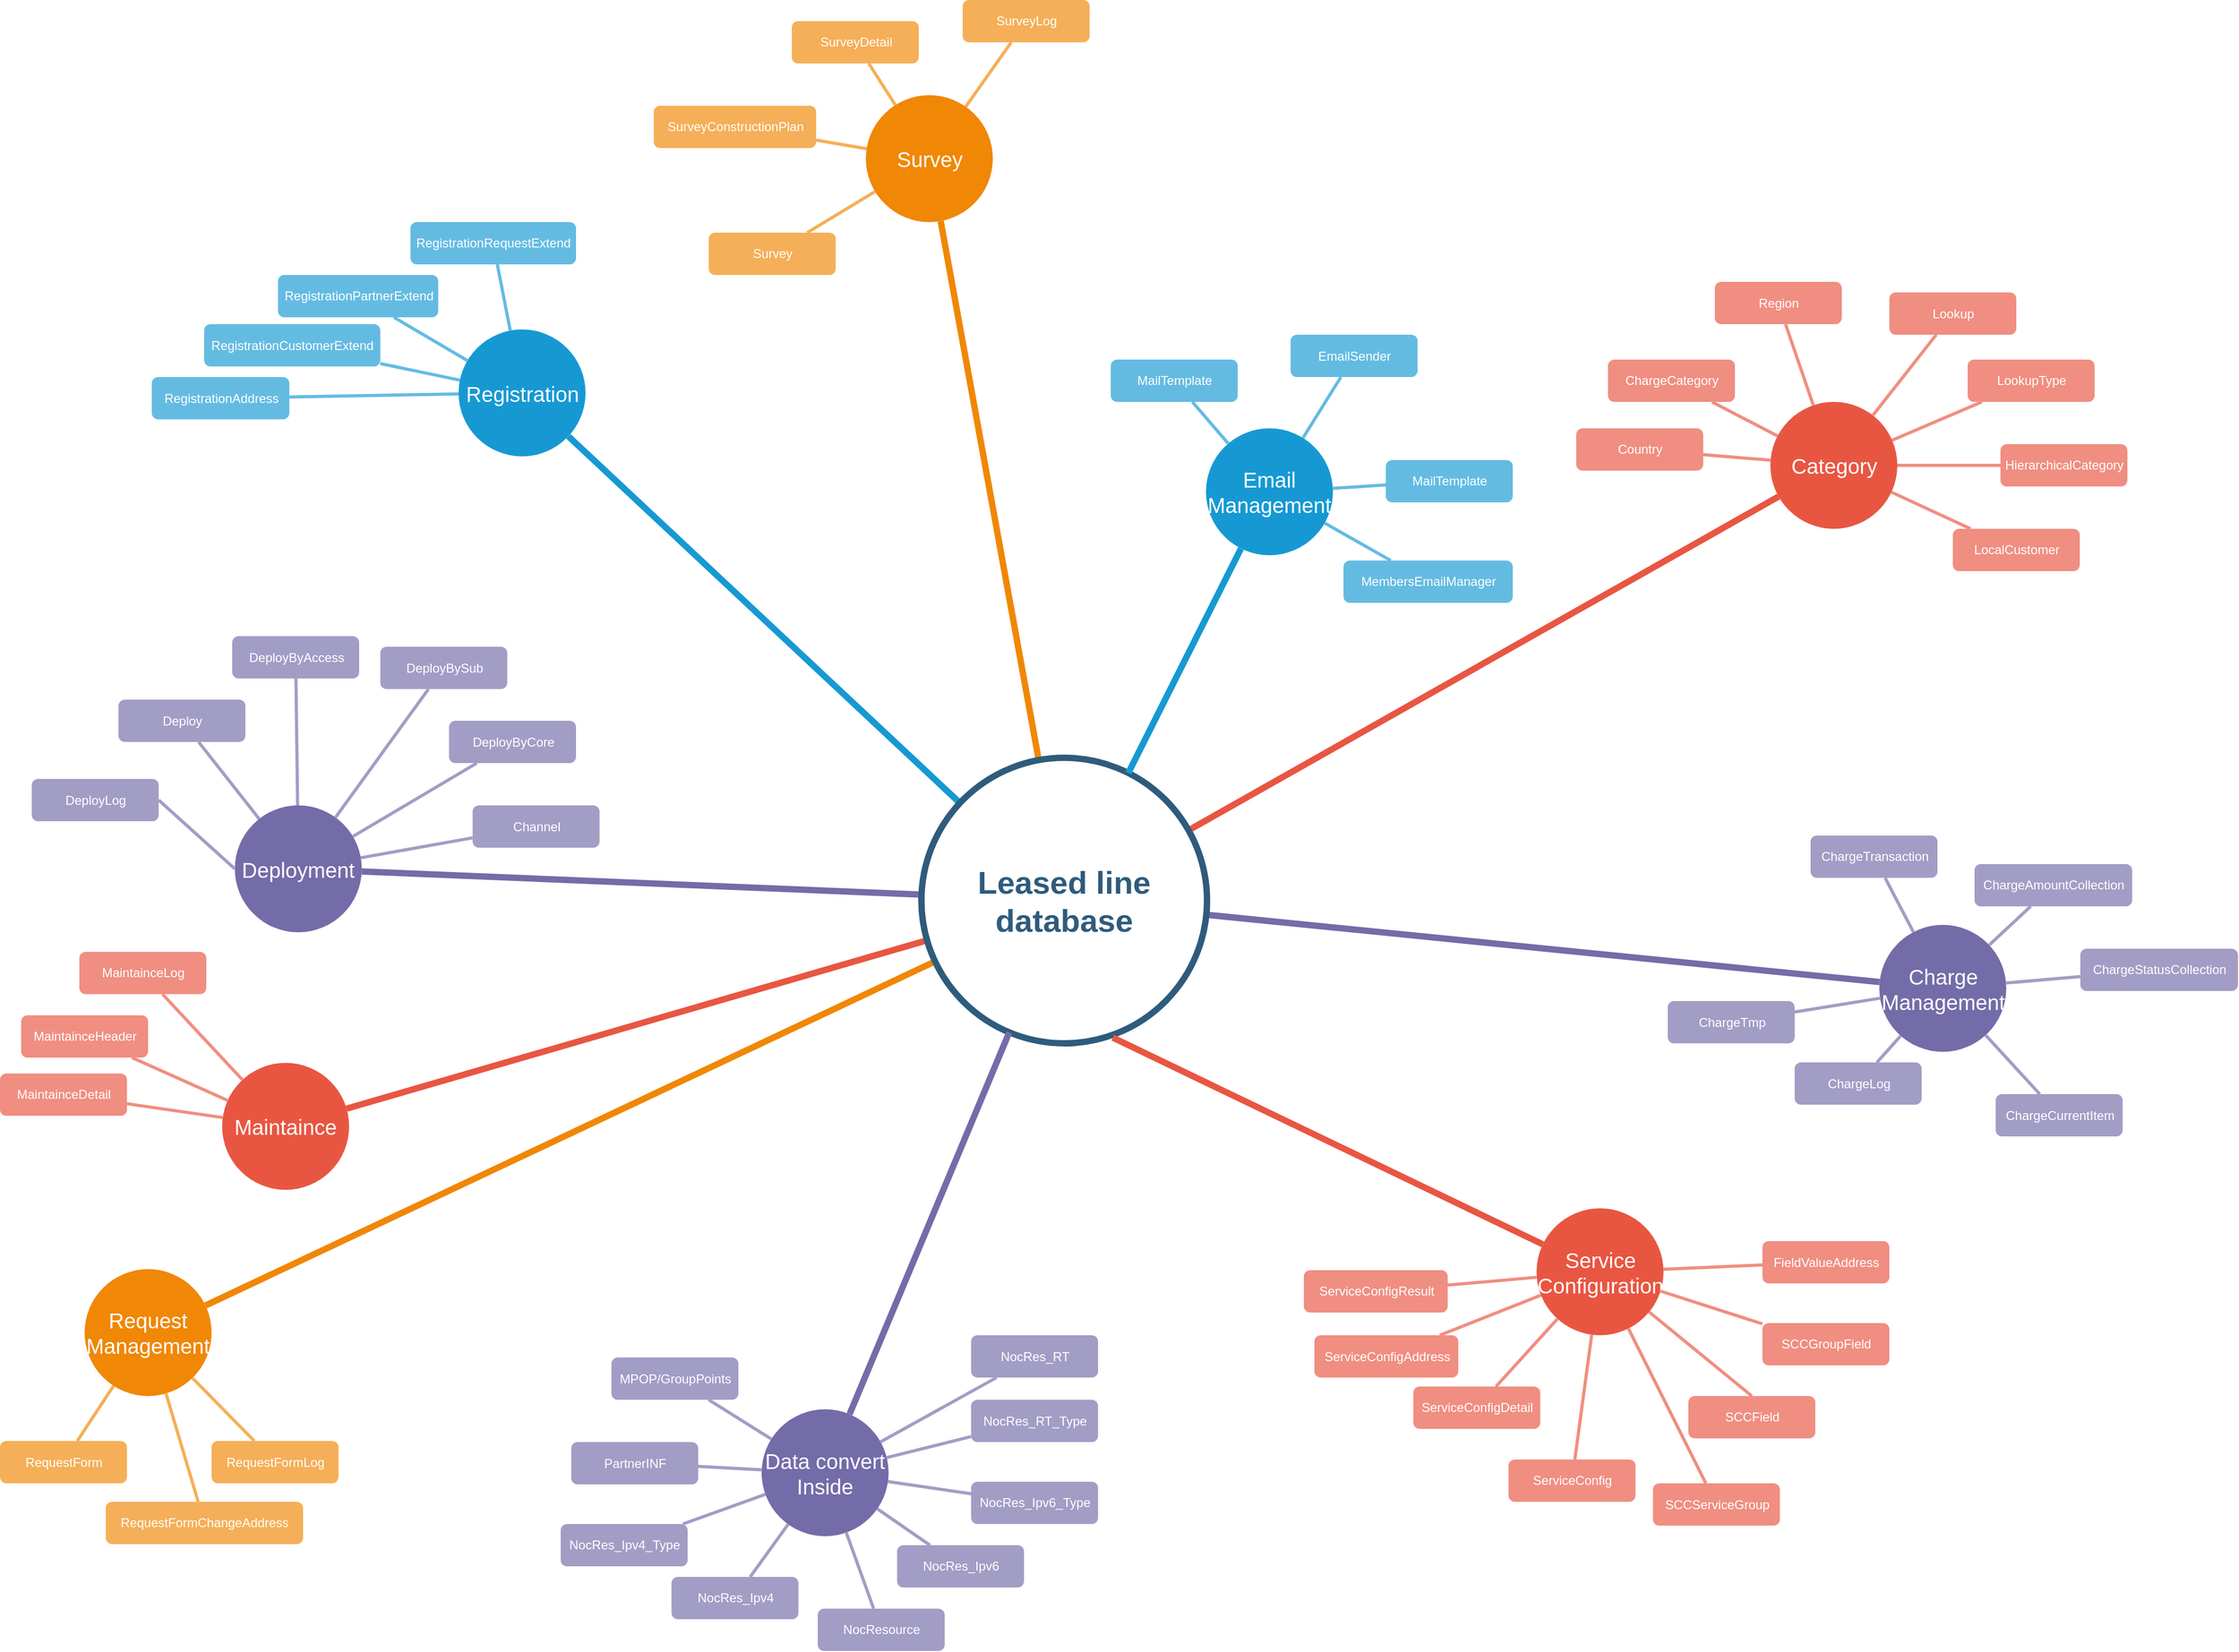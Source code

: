 <mxfile version="14.4.3" type="device"><diagram id="6a731a19-8d31-9384-78a2-239565b7b9f0" name="Diagram"><mxGraphModel dx="1422" dy="1574" grid="1" gridSize="10" guides="1" tooltips="1" connect="1" arrows="1" fold="1" page="1" pageScale="1" pageWidth="1169" pageHeight="827" background="#ffffff" math="0" shadow="0"><root><mxCell id="0"/><mxCell id="1" parent="0"/><mxCell id="1350" value="Registration" style="ellipse;whiteSpace=wrap;html=1;shadow=0;fontFamily=Helvetica;fontSize=20;fontColor=#FFFFFF;align=center;strokeWidth=3;fillColor=#1699D3;strokeColor=none;" parent="1" vertex="1"><mxGeometry x="523.5" y="271.5" width="120" height="120" as="geometry"/></mxCell><mxCell id="1351" value="Survey" style="ellipse;whiteSpace=wrap;html=1;shadow=0;fontFamily=Helvetica;fontSize=20;fontColor=#FFFFFF;align=center;strokeWidth=3;fillColor=#F08705;strokeColor=none;gradientColor=none;" parent="1" vertex="1"><mxGeometry x="908.5" y="50" width="120" height="120" as="geometry"/></mxCell><mxCell id="1352" value="Category" style="ellipse;whiteSpace=wrap;html=1;shadow=0;fontFamily=Helvetica;fontSize=20;fontColor=#FFFFFF;align=center;strokeWidth=3;fillColor=#E85642;strokeColor=none;" parent="1" vertex="1"><mxGeometry x="1763.5" y="340" width="120" height="120" as="geometry"/></mxCell><mxCell id="1354" value="Charge&lt;br&gt;Management" style="ellipse;whiteSpace=wrap;html=1;shadow=0;fontFamily=Helvetica;fontSize=20;fontColor=#FFFFFF;align=center;strokeWidth=3;fillColor=#736ca8;strokeColor=none;" parent="1" vertex="1"><mxGeometry x="1866.5" y="834.5" width="120" height="120" as="geometry"/></mxCell><mxCell id="1355" value="Request&lt;br&gt;Management" style="ellipse;whiteSpace=wrap;html=1;shadow=0;fontFamily=Helvetica;fontSize=20;fontColor=#FFFFFF;align=center;strokeWidth=3;fillColor=#F08705;strokeColor=none;" parent="1" vertex="1"><mxGeometry x="170" y="1160" width="120" height="120" as="geometry"/></mxCell><mxCell id="1356" value="Maintaince" style="ellipse;whiteSpace=wrap;html=1;shadow=0;fontFamily=Helvetica;fontSize=20;fontColor=#FFFFFF;align=center;strokeWidth=3;fillColor=#E85642;strokeColor=none;" parent="1" vertex="1"><mxGeometry x="300" y="965" width="120" height="120" as="geometry"/></mxCell><mxCell id="1359" style="endArrow=none;strokeWidth=6;strokeColor=#1699D3;html=1;" parent="1" source="1515" target="1350" edge="1"><mxGeometry relative="1" as="geometry"/></mxCell><mxCell id="1360" style="endArrow=none;strokeWidth=6;strokeColor=#f08705;html=1;" parent="1" source="1515" target="1351" edge="1"><mxGeometry relative="1" as="geometry"/></mxCell><mxCell id="1361" style="endArrow=none;strokeWidth=6;strokeColor=#E85642;html=1;" parent="1" source="1515" target="1352" edge="1"><mxGeometry relative="1" as="geometry"/></mxCell><mxCell id="1363" style="endArrow=none;strokeWidth=6;strokeColor=#736CA8;html=1;" parent="1" source="1515" target="1516" edge="1"><mxGeometry relative="1" as="geometry"/></mxCell><mxCell id="1364" style="endArrow=none;strokeWidth=6;strokeColor=#736ca8;html=1;" parent="1" source="1515" target="1354" edge="1"><mxGeometry relative="1" as="geometry"/></mxCell><mxCell id="1365" value="" style="edgeStyle=none;endArrow=none;strokeWidth=6;strokeColor=#F08705;html=1;" parent="1" source="1515" target="1355" edge="1"><mxGeometry x="181" y="226.5" width="100" height="100" as="geometry"><mxPoint x="181" y="326.5" as="sourcePoint"/><mxPoint x="281" y="226.5" as="targetPoint"/></mxGeometry></mxCell><mxCell id="1366" value="" style="edgeStyle=none;endArrow=none;strokeWidth=6;strokeColor=#E85642;html=1;" parent="1" source="1515" target="1356" edge="1"><mxGeometry x="181" y="226.5" width="100" height="100" as="geometry"><mxPoint x="181" y="326.5" as="sourcePoint"/><mxPoint x="281" y="226.5" as="targetPoint"/></mxGeometry></mxCell><mxCell id="1373" value="RegistrationAddress" style="rounded=1;fillColor=#64BBE2;strokeColor=none;strokeWidth=3;shadow=0;html=1;fontColor=#FFFFFF;" parent="1" vertex="1"><mxGeometry x="233.5" y="316.5" width="130" height="40" as="geometry"/></mxCell><mxCell id="1374" value="RegistrationCustomerExtend" style="rounded=1;fillColor=#64BBE2;strokeColor=none;strokeWidth=3;shadow=0;html=1;fontColor=#FFFFFF;" parent="1" vertex="1"><mxGeometry x="283" y="266.5" width="166.5" height="40" as="geometry"/></mxCell><mxCell id="1375" value="RegistrationPartnerExtend" style="rounded=1;fillColor=#64BBE2;strokeColor=none;strokeWidth=3;shadow=0;html=1;fontColor=#FFFFFF;" parent="1" vertex="1"><mxGeometry x="352.75" y="220" width="151.5" height="40" as="geometry"/></mxCell><mxCell id="1376" value="RegistrationRequestExtend" style="rounded=1;fillColor=#64BBE2;strokeColor=none;strokeWidth=3;shadow=0;html=1;fontColor=#FFFFFF;" parent="1" vertex="1"><mxGeometry x="478" y="170" width="156.5" height="40" as="geometry"/></mxCell><mxCell id="1377" value="" style="edgeStyle=none;endArrow=none;strokeWidth=3;strokeColor=#64BBE2;html=1;" parent="1" source="1350" target="1376" edge="1"><mxGeometry x="-221.5" y="56.5" width="100" height="100" as="geometry"><mxPoint x="-221.5" y="156.5" as="sourcePoint"/><mxPoint x="-121.5" y="56.5" as="targetPoint"/></mxGeometry></mxCell><mxCell id="1385" value="" style="edgeStyle=none;endArrow=none;strokeWidth=3;strokeColor=#64BBE2;html=1;" parent="1" source="1350" target="1373" edge="1"><mxGeometry x="-221.5" y="56.5" width="100" height="100" as="geometry"><mxPoint x="-221.5" y="156.5" as="sourcePoint"/><mxPoint x="-121.5" y="56.5" as="targetPoint"/></mxGeometry></mxCell><mxCell id="1386" value="" style="edgeStyle=none;endArrow=none;strokeWidth=3;strokeColor=#64BBE2;html=1;" parent="1" source="1350" target="1374" edge="1"><mxGeometry x="-221.5" y="56.5" width="100" height="100" as="geometry"><mxPoint x="-221.5" y="156.5" as="sourcePoint"/><mxPoint x="-121.5" y="56.5" as="targetPoint"/></mxGeometry></mxCell><mxCell id="1387" value="" style="edgeStyle=none;endArrow=none;strokeWidth=3;strokeColor=#64BBE2;html=1;" parent="1" source="1350" target="1375" edge="1"><mxGeometry x="-221.5" y="56.5" width="100" height="100" as="geometry"><mxPoint x="-221.5" y="156.5" as="sourcePoint"/><mxPoint x="-121.5" y="56.5" as="targetPoint"/></mxGeometry></mxCell><mxCell id="1388" value="Survey" style="rounded=1;fillColor=#f5af58;strokeColor=none;strokeWidth=3;shadow=0;html=1;fontColor=#FFFFFF;" parent="1" vertex="1"><mxGeometry x="760" y="180" width="120" height="40" as="geometry"/></mxCell><mxCell id="1389" value="SurveyConstructionPlan" style="rounded=1;fillColor=#f5af58;strokeColor=none;strokeWidth=3;shadow=0;html=1;fontColor=#FFFFFF;" parent="1" vertex="1"><mxGeometry x="708" y="60" width="153.5" height="40" as="geometry"/></mxCell><mxCell id="1390" value="SurveyDetail" style="rounded=1;fillColor=#f5af58;strokeColor=none;strokeWidth=3;shadow=0;html=1;fontColor=#FFFFFF;" parent="1" vertex="1"><mxGeometry x="838.5" y="-20" width="120" height="40" as="geometry"/></mxCell><mxCell id="1391" value="SurveyLog" style="rounded=1;fillColor=#f5af58;strokeColor=none;strokeWidth=3;shadow=0;html=1;fontColor=#FFFFFF;" parent="1" vertex="1"><mxGeometry x="1000" y="-40" width="120" height="40" as="geometry"/></mxCell><mxCell id="1400" value="" style="edgeStyle=none;endArrow=none;strokeWidth=3;strokeColor=#F5AF58;html=1;" parent="1" source="1351" target="1388" edge="1"><mxGeometry x="-191.5" y="-170" width="100" height="100" as="geometry"><mxPoint x="-191.5" y="-70" as="sourcePoint"/><mxPoint x="-91.5" y="-170" as="targetPoint"/></mxGeometry></mxCell><mxCell id="1401" value="" style="edgeStyle=none;endArrow=none;strokeWidth=3;strokeColor=#F5AF58;html=1;" parent="1" source="1351" target="1389" edge="1"><mxGeometry x="-191.5" y="-170" width="100" height="100" as="geometry"><mxPoint x="-191.5" y="-70" as="sourcePoint"/><mxPoint x="-91.5" y="-170" as="targetPoint"/></mxGeometry></mxCell><mxCell id="1402" value="" style="edgeStyle=none;endArrow=none;strokeWidth=3;strokeColor=#F5AF58;html=1;" parent="1" source="1351" target="1390" edge="1"><mxGeometry x="-191.5" y="-170" width="100" height="100" as="geometry"><mxPoint x="-191.5" y="-70" as="sourcePoint"/><mxPoint x="-91.5" y="-170" as="targetPoint"/></mxGeometry></mxCell><mxCell id="1403" value="" style="edgeStyle=none;endArrow=none;strokeWidth=3;strokeColor=#F5AF58;html=1;" parent="1" source="1351" target="1391" edge="1"><mxGeometry x="-191.5" y="-170" width="100" height="100" as="geometry"><mxPoint x="-191.5" y="-70" as="sourcePoint"/><mxPoint x="-91.5" y="-170" as="targetPoint"/></mxGeometry></mxCell><mxCell id="1411" value="LocalCustomer" style="rounded=1;fillColor=#f08e81;strokeColor=none;strokeWidth=3;shadow=0;html=1;fontColor=#FFFFFF;" parent="1" vertex="1"><mxGeometry x="1936" y="460" width="120" height="40" as="geometry"/></mxCell><mxCell id="1412" value="Region" style="rounded=1;fillColor=#f08e81;strokeColor=none;strokeWidth=3;shadow=0;html=1;fontColor=#FFFFFF;" parent="1" vertex="1"><mxGeometry x="1711" y="226.5" width="120" height="40" as="geometry"/></mxCell><mxCell id="1418" value="Country" style="rounded=1;fillColor=#f08e81;strokeColor=none;strokeWidth=3;shadow=0;html=1;fontColor=#FFFFFF;" parent="1" vertex="1"><mxGeometry x="1580" y="365" width="120" height="40" as="geometry"/></mxCell><mxCell id="1419" value="ChargeCategory" style="rounded=1;fillColor=#f08e81;strokeColor=none;strokeWidth=3;shadow=0;html=1;fontColor=#FFFFFF;" parent="1" vertex="1"><mxGeometry x="1610" y="300" width="120" height="40" as="geometry"/></mxCell><mxCell id="1420" value="HierarchicalCategory" style="rounded=1;fillColor=#f08e81;strokeColor=none;strokeWidth=3;shadow=0;html=1;fontColor=#FFFFFF;" parent="1" vertex="1"><mxGeometry x="1981" y="380" width="120" height="40" as="geometry"/></mxCell><mxCell id="1421" value="LookupType" style="rounded=1;fillColor=#f08e81;strokeColor=none;strokeWidth=3;shadow=0;html=1;fontColor=#FFFFFF;" parent="1" vertex="1"><mxGeometry x="1950" y="300" width="120" height="40" as="geometry"/></mxCell><mxCell id="1422" value="Lookup" style="rounded=1;fillColor=#f08e81;strokeColor=none;strokeWidth=3;shadow=0;html=1;fontColor=#FFFFFF;" parent="1" vertex="1"><mxGeometry x="1876" y="236.5" width="120" height="40" as="geometry"/></mxCell><mxCell id="1423" value="" style="edgeStyle=none;endArrow=none;strokeWidth=3;strokeColor=#F08E81;html=1;" parent="1" source="1352" target="1411" edge="1"><mxGeometry x="93.5" y="90" width="100" height="100" as="geometry"><mxPoint x="93.5" y="190" as="sourcePoint"/><mxPoint x="193.5" y="90" as="targetPoint"/></mxGeometry></mxCell><mxCell id="1429" value="" style="edgeStyle=none;endArrow=none;strokeWidth=3;strokeColor=#F08E81;html=1;" parent="1" source="1352" target="1418" edge="1"><mxGeometry x="93.5" y="90" width="100" height="100" as="geometry"><mxPoint x="93.5" y="190" as="sourcePoint"/><mxPoint x="193.5" y="90" as="targetPoint"/></mxGeometry></mxCell><mxCell id="1430" value="" style="edgeStyle=none;endArrow=none;strokeWidth=3;strokeColor=#F08E81;html=1;" parent="1" source="1352" target="1419" edge="1"><mxGeometry x="93.5" y="90" width="100" height="100" as="geometry"><mxPoint x="93.5" y="190" as="sourcePoint"/><mxPoint x="193.5" y="90" as="targetPoint"/></mxGeometry></mxCell><mxCell id="1431" value="" style="edgeStyle=none;endArrow=none;strokeWidth=3;strokeColor=#F08E81;html=1;" parent="1" source="1352" target="1412" edge="1"><mxGeometry x="93.5" y="90" width="100" height="100" as="geometry"><mxPoint x="93.5" y="190" as="sourcePoint"/><mxPoint x="193.5" y="90" as="targetPoint"/></mxGeometry></mxCell><mxCell id="1432" value="" style="edgeStyle=none;endArrow=none;strokeWidth=3;strokeColor=#F08E81;html=1;" parent="1" source="1352" target="1422" edge="1"><mxGeometry x="93.5" y="90" width="100" height="100" as="geometry"><mxPoint x="93.5" y="190" as="sourcePoint"/><mxPoint x="193.5" y="90" as="targetPoint"/></mxGeometry></mxCell><mxCell id="1433" value="" style="edgeStyle=none;endArrow=none;strokeWidth=3;strokeColor=#F08E81;html=1;" parent="1" source="1352" target="1421" edge="1"><mxGeometry x="93.5" y="90" width="100" height="100" as="geometry"><mxPoint x="93.5" y="190" as="sourcePoint"/><mxPoint x="193.5" y="90" as="targetPoint"/></mxGeometry></mxCell><mxCell id="1434" value="" style="edgeStyle=none;endArrow=none;strokeWidth=3;strokeColor=#F08E81;html=1;" parent="1" source="1352" target="1420" edge="1"><mxGeometry x="93.5" y="90" width="100" height="100" as="geometry"><mxPoint x="93.5" y="190" as="sourcePoint"/><mxPoint x="193.5" y="90" as="targetPoint"/></mxGeometry></mxCell><mxCell id="1457" value="ChargeTransaction" style="rounded=1;fillColor=#a29dc5;strokeColor=none;strokeWidth=3;shadow=0;html=1;fontColor=#FFFFFF;" parent="1" vertex="1"><mxGeometry x="1801.5" y="750" width="120" height="40" as="geometry"/></mxCell><mxCell id="1458" value="ChargeLog" style="rounded=1;fillColor=#a29dc5;strokeColor=none;strokeWidth=3;shadow=0;html=1;fontColor=#FFFFFF;" parent="1" vertex="1"><mxGeometry x="1786.5" y="964.5" width="120" height="40" as="geometry"/></mxCell><mxCell id="1459" value="ChargeAmountCollection" style="rounded=1;fillColor=#a29dc5;strokeColor=none;strokeWidth=3;shadow=0;html=1;fontColor=#FFFFFF;" parent="1" vertex="1"><mxGeometry x="1956.5" y="777" width="149" height="40" as="geometry"/></mxCell><mxCell id="1460" value="ChargeStatusCollection" style="rounded=1;fillColor=#a29dc5;strokeColor=none;strokeWidth=3;shadow=0;html=1;fontColor=#FFFFFF;" parent="1" vertex="1"><mxGeometry x="2056.5" y="857" width="149" height="40" as="geometry"/></mxCell><mxCell id="1461" value="ChargeCurrentItem" style="rounded=1;fillColor=#a29dc5;strokeColor=none;strokeWidth=3;shadow=0;html=1;fontColor=#FFFFFF;" parent="1" vertex="1"><mxGeometry x="1976.5" y="994.5" width="120" height="40" as="geometry"/></mxCell><mxCell id="1462" value="ChargeTmp" style="rounded=1;fillColor=#a29dc5;strokeColor=none;strokeWidth=3;shadow=0;html=1;fontColor=#FFFFFF;" parent="1" vertex="1"><mxGeometry x="1666.5" y="906.5" width="120" height="40" as="geometry"/></mxCell><mxCell id="1463" value="" style="edgeStyle=none;endArrow=none;strokeWidth=3;strokeColor=#A29DC5;html=1;" parent="1" source="1354" target="1460" edge="1"><mxGeometry x="406.5" y="-440.5" width="100" height="100" as="geometry"><mxPoint x="406.5" y="-340.5" as="sourcePoint"/><mxPoint x="506.5" y="-440.5" as="targetPoint"/></mxGeometry></mxCell><mxCell id="1464" value="" style="edgeStyle=none;endArrow=none;strokeWidth=3;strokeColor=#A29DC5;html=1;" parent="1" source="1354" target="1461" edge="1"><mxGeometry x="406.5" y="-440.5" width="100" height="100" as="geometry"><mxPoint x="406.5" y="-340.5" as="sourcePoint"/><mxPoint x="506.5" y="-440.5" as="targetPoint"/></mxGeometry></mxCell><mxCell id="1465" value="" style="edgeStyle=none;endArrow=none;strokeWidth=3;strokeColor=#A29DC5;html=1;" parent="1" source="1354" target="1458" edge="1"><mxGeometry x="406.5" y="-440.5" width="100" height="100" as="geometry"><mxPoint x="406.5" y="-340.5" as="sourcePoint"/><mxPoint x="506.5" y="-440.5" as="targetPoint"/></mxGeometry></mxCell><mxCell id="1466" value="" style="edgeStyle=none;endArrow=none;strokeWidth=3;strokeColor=#A29DC5;html=1;" parent="1" source="1354" target="1462" edge="1"><mxGeometry x="406.5" y="-440.5" width="100" height="100" as="geometry"><mxPoint x="406.5" y="-340.5" as="sourcePoint"/><mxPoint x="1826.5" y="894.5" as="targetPoint"/></mxGeometry></mxCell><mxCell id="1467" value="" style="edgeStyle=none;endArrow=none;strokeWidth=3;strokeColor=#A29DC5;html=1;" parent="1" source="1354" target="1457" edge="1"><mxGeometry x="406.5" y="-440.5" width="100" height="100" as="geometry"><mxPoint x="406.5" y="-340.5" as="sourcePoint"/><mxPoint x="506.5" y="-440.5" as="targetPoint"/></mxGeometry></mxCell><mxCell id="1471" value="RequestFormLog" style="rounded=1;fillColor=#f5af58;strokeColor=none;strokeWidth=3;shadow=0;html=1;fontColor=#FFFFFF;" parent="1" vertex="1"><mxGeometry x="290" y="1322.5" width="120" height="40" as="geometry"/></mxCell><mxCell id="1472" value="RequestFormChangeAddress" style="rounded=1;fillColor=#f5af58;strokeColor=none;strokeWidth=3;shadow=0;html=1;fontColor=#FFFFFF;" parent="1" vertex="1"><mxGeometry x="190" y="1380" width="186.5" height="40" as="geometry"/></mxCell><mxCell id="1473" value="RequestForm" style="rounded=1;fillColor=#f5af58;strokeColor=none;strokeWidth=3;shadow=0;html=1;fontColor=#FFFFFF;" parent="1" vertex="1"><mxGeometry x="90" y="1322.5" width="120" height="40" as="geometry"/></mxCell><mxCell id="1483" value="" style="edgeStyle=none;endArrow=none;strokeWidth=3;strokeColor=#F5AF58;html=1;" parent="1" source="1355" target="1471" edge="1"><mxGeometry x="-750" y="-110" width="100" height="100" as="geometry"><mxPoint x="-750" y="-10" as="sourcePoint"/><mxPoint x="-650" y="-110" as="targetPoint"/></mxGeometry></mxCell><mxCell id="1484" value="" style="edgeStyle=none;endArrow=none;strokeWidth=3;strokeColor=#F5AF58;html=1;" parent="1" source="1355" target="1472" edge="1"><mxGeometry x="-750" y="-110" width="100" height="100" as="geometry"><mxPoint x="-750" y="-10" as="sourcePoint"/><mxPoint x="-650" y="-110" as="targetPoint"/></mxGeometry></mxCell><mxCell id="1485" value="" style="edgeStyle=none;endArrow=none;strokeWidth=3;strokeColor=#F5AF58;html=1;" parent="1" source="1355" target="1473" edge="1"><mxGeometry x="-750" y="-110" width="100" height="100" as="geometry"><mxPoint x="-750" y="-10" as="sourcePoint"/><mxPoint x="-650" y="-110" as="targetPoint"/></mxGeometry></mxCell><mxCell id="1492" value="MaintainceLog" style="rounded=1;fillColor=#f08e81;strokeColor=none;strokeWidth=3;shadow=0;html=1;fontColor=#FFFFFF;" parent="1" vertex="1"><mxGeometry x="165" y="860" width="120" height="40" as="geometry"/></mxCell><mxCell id="1493" value="MaintainceHeader" style="rounded=1;fillColor=#f08e81;strokeColor=none;strokeWidth=3;shadow=0;html=1;fontColor=#FFFFFF;" parent="1" vertex="1"><mxGeometry x="110" y="920" width="120" height="40" as="geometry"/></mxCell><mxCell id="1494" value="MaintainceDetail" style="rounded=1;fillColor=#f08e81;strokeColor=none;strokeWidth=3;shadow=0;html=1;fontColor=#FFFFFF;" parent="1" vertex="1"><mxGeometry x="90" y="975" width="120" height="40" as="geometry"/></mxCell><mxCell id="1505" value="" style="edgeStyle=none;endArrow=none;strokeWidth=3;strokeColor=#F08E81;html=1;" parent="1" source="1356" target="1492" edge="1"><mxGeometry x="-70" y="-155" width="100" height="100" as="geometry"><mxPoint x="-70" y="-55" as="sourcePoint"/><mxPoint x="30" y="-155" as="targetPoint"/></mxGeometry></mxCell><mxCell id="1506" value="" style="edgeStyle=none;endArrow=none;strokeWidth=3;strokeColor=#F08E81;html=1;" parent="1" source="1356" target="1493" edge="1"><mxGeometry x="-70" y="-155" width="100" height="100" as="geometry"><mxPoint x="-70" y="-55" as="sourcePoint"/><mxPoint x="30" y="-155" as="targetPoint"/></mxGeometry></mxCell><mxCell id="1507" value="" style="edgeStyle=none;endArrow=none;strokeWidth=3;strokeColor=#F08E81;html=1;" parent="1" source="1356" target="1494" edge="1"><mxGeometry x="-70" y="-155" width="100" height="100" as="geometry"><mxPoint x="-70" y="-55" as="sourcePoint"/><mxPoint x="30" y="-155" as="targetPoint"/></mxGeometry></mxCell><mxCell id="1514" style="edgeStyle=orthogonalEdgeStyle;rounded=0;html=1;exitX=0.75;exitY=0;entryX=0.75;entryY=0;startArrow=none;startFill=0;endArrow=block;endFill=1;jettySize=auto;orthogonalLoop=1;strokeColor=#12aab5;strokeWidth=6;fontSize=20;fontColor=#2F5B7C;" parent="1" edge="1"><mxGeometry relative="1" as="geometry"><mxPoint x="1673.5" y="355" as="sourcePoint"/><mxPoint x="1673.5" y="355" as="targetPoint"/></mxGeometry></mxCell><mxCell id="1515" value="Leased line&lt;br&gt;database" style="ellipse;whiteSpace=wrap;html=1;shadow=0;fontFamily=Helvetica;fontSize=30;fontColor=#2F5B7C;align=center;strokeColor=#2F5B7C;strokeWidth=6;fillColor=#FFFFFF;fontStyle=1;gradientColor=none;" parent="1" vertex="1"><mxGeometry x="961" y="676.5" width="270" height="270" as="geometry"/></mxCell><mxCell id="1516" value="Deployment" style="ellipse;whiteSpace=wrap;html=1;shadow=0;fontFamily=Helvetica;fontSize=20;fontColor=#FFFFFF;align=center;strokeWidth=3;fillColor=#736ca8;strokeColor=none;" parent="1" vertex="1"><mxGeometry x="312" y="721.5" width="120" height="120" as="geometry"/></mxCell><mxCell id="1517" value="Deploy" style="rounded=1;fillColor=#a29dc5;strokeColor=none;strokeWidth=3;shadow=0;html=1;fontColor=#FFFFFF;" parent="1" vertex="1"><mxGeometry x="202" y="621.5" width="120" height="40" as="geometry"/></mxCell><mxCell id="1518" value="DeployByAccess" style="rounded=1;fillColor=#a29dc5;strokeColor=none;strokeWidth=3;shadow=0;html=1;fontColor=#FFFFFF;" parent="1" vertex="1"><mxGeometry x="309.5" y="561.5" width="120" height="40" as="geometry"/></mxCell><mxCell id="1519" value="DeployBySub" style="rounded=1;fillColor=#a29dc5;strokeColor=none;strokeWidth=3;shadow=0;html=1;fontColor=#FFFFFF;" parent="1" vertex="1"><mxGeometry x="449.5" y="571.5" width="120" height="40" as="geometry"/></mxCell><mxCell id="1520" value="DeployByCore" style="rounded=1;fillColor=#a29dc5;strokeColor=none;strokeWidth=3;shadow=0;html=1;fontColor=#FFFFFF;" parent="1" vertex="1"><mxGeometry x="514.5" y="641.5" width="120" height="40" as="geometry"/></mxCell><mxCell id="1528" value="" style="edgeStyle=none;endArrow=none;strokeWidth=3;strokeColor=#A29DC5;html=1;" parent="1" source="1516" target="1517" edge="1"><mxGeometry x="-1498" y="-303.5" width="100" height="100" as="geometry"><mxPoint x="-1498" y="-203.5" as="sourcePoint"/><mxPoint x="-1398" y="-303.5" as="targetPoint"/></mxGeometry></mxCell><mxCell id="1530" value="" style="edgeStyle=none;endArrow=none;strokeWidth=3;strokeColor=#A29DC5;html=1;" parent="1" source="1516" target="1518" edge="1"><mxGeometry x="-1498" y="-303.5" width="100" height="100" as="geometry"><mxPoint x="-1498" y="-203.5" as="sourcePoint"/><mxPoint x="-1398" y="-303.5" as="targetPoint"/></mxGeometry></mxCell><mxCell id="1531" value="" style="edgeStyle=none;endArrow=none;strokeWidth=3;strokeColor=#A29DC5;html=1;" parent="1" source="1516" target="1519" edge="1"><mxGeometry x="-1498" y="-303.5" width="100" height="100" as="geometry"><mxPoint x="-1498" y="-203.5" as="sourcePoint"/><mxPoint x="-1398" y="-303.5" as="targetPoint"/></mxGeometry></mxCell><mxCell id="1532" value="" style="edgeStyle=none;endArrow=none;strokeWidth=3;strokeColor=#A29DC5;html=1;" parent="1" source="1516" target="1520" edge="1"><mxGeometry x="-1498" y="-303.5" width="100" height="100" as="geometry"><mxPoint x="-1498" y="-203.5" as="sourcePoint"/><mxPoint x="-1398" y="-303.5" as="targetPoint"/></mxGeometry></mxCell><mxCell id="1541" value="" style="edgeStyle=none;endArrow=none;strokeWidth=3;strokeColor=#A29DC5;html=1;" parent="1" source="1354" target="1459" edge="1"><mxGeometry x="-1018.5" y="-745.5" width="100" height="100" as="geometry"><mxPoint x="-1018.5" y="-645.5" as="sourcePoint"/><mxPoint x="-918.5" y="-745.5" as="targetPoint"/></mxGeometry></mxCell><mxCell id="1542" style="edgeStyle=none;rounded=0;html=1;exitX=0.5;exitY=1;endArrow=none;endFill=0;jettySize=auto;orthogonalLoop=1;strokeColor=#736CA8;strokeWidth=2;fillColor=#64bbe2;fontSize=20;fontColor=#23445D;" parent="1" edge="1"><mxGeometry relative="1" as="geometry"><mxPoint x="137" y="771.5" as="sourcePoint"/><mxPoint x="137" y="771.5" as="targetPoint"/></mxGeometry></mxCell><mxCell id="EwxUYiQ97H1KiCsZlI0K-1542" value="" style="edgeStyle=none;endArrow=none;strokeWidth=3;strokeColor=#A29DC5;html=1;entryX=0;entryY=0.5;entryDx=0;entryDy=0;exitX=1;exitY=0.5;exitDx=0;exitDy=0;" edge="1" parent="1" source="EwxUYiQ97H1KiCsZlI0K-1543" target="1516"><mxGeometry x="-1751.56" y="-195" width="100" height="100" as="geometry"><mxPoint x="200" y="800" as="sourcePoint"/><mxPoint x="287.19" y="790" as="targetPoint"/></mxGeometry></mxCell><mxCell id="EwxUYiQ97H1KiCsZlI0K-1543" value="DeployLog" style="rounded=1;fillColor=#a29dc5;strokeColor=none;strokeWidth=3;shadow=0;html=1;fontColor=#FFFFFF;" vertex="1" parent="1"><mxGeometry x="120" y="696.5" width="120" height="40" as="geometry"/></mxCell><mxCell id="EwxUYiQ97H1KiCsZlI0K-1545" style="endArrow=none;strokeWidth=6;strokeColor=#E85642;html=1;entryX=0.67;entryY=0.98;entryDx=0;entryDy=0;entryPerimeter=0;" edge="1" parent="1" source="EwxUYiQ97H1KiCsZlI0K-1546" target="1515"><mxGeometry relative="1" as="geometry"><mxPoint x="1009.998" y="1154.003" as="sourcePoint"/><mxPoint x="1507.334" y="858.571" as="targetPoint"/></mxGeometry></mxCell><mxCell id="EwxUYiQ97H1KiCsZlI0K-1546" value="Service&lt;br&gt;Configuration" style="ellipse;whiteSpace=wrap;html=1;shadow=0;fontFamily=Helvetica;fontSize=20;fontColor=#FFFFFF;align=center;strokeWidth=3;fillColor=#E85642;strokeColor=none;" vertex="1" parent="1"><mxGeometry x="1542.5" y="1102.5" width="120" height="120" as="geometry"/></mxCell><mxCell id="EwxUYiQ97H1KiCsZlI0K-1547" value="SCCField" style="rounded=1;fillColor=#f08e81;strokeColor=none;strokeWidth=3;shadow=0;html=1;fontColor=#FFFFFF;" vertex="1" parent="1"><mxGeometry x="1686" y="1280" width="120" height="40" as="geometry"/></mxCell><mxCell id="EwxUYiQ97H1KiCsZlI0K-1548" value="" style="edgeStyle=none;endArrow=none;strokeWidth=3;strokeColor=#F08E81;html=1;entryX=0.5;entryY=0;entryDx=0;entryDy=0;" edge="1" parent="1" source="EwxUYiQ97H1KiCsZlI0K-1546" target="EwxUYiQ97H1KiCsZlI0K-1547"><mxGeometry x="-174" y="861.49" width="100" height="100" as="geometry"><mxPoint x="1497.019" y="1182.5" as="sourcePoint"/><mxPoint x="1406" y="1200.061" as="targetPoint"/></mxGeometry></mxCell><mxCell id="EwxUYiQ97H1KiCsZlI0K-1549" value="SCCGroupField" style="rounded=1;fillColor=#f08e81;strokeColor=none;strokeWidth=3;shadow=0;html=1;fontColor=#FFFFFF;" vertex="1" parent="1"><mxGeometry x="1756" y="1211" width="120" height="40" as="geometry"/></mxCell><mxCell id="EwxUYiQ97H1KiCsZlI0K-1550" value="" style="edgeStyle=none;endArrow=none;strokeWidth=3;strokeColor=#F08E81;html=1;" edge="1" parent="1" source="EwxUYiQ97H1KiCsZlI0K-1546" target="EwxUYiQ97H1KiCsZlI0K-1549"><mxGeometry x="-126.94" y="713" width="100" height="100" as="geometry"><mxPoint x="1695.997" y="1052.004" as="sourcePoint"/><mxPoint x="1793.06" y="1131.51" as="targetPoint"/></mxGeometry></mxCell><mxCell id="EwxUYiQ97H1KiCsZlI0K-1551" value="SCCServiceGroup" style="rounded=1;fillColor=#f08e81;strokeColor=none;strokeWidth=3;shadow=0;html=1;fontColor=#FFFFFF;" vertex="1" parent="1"><mxGeometry x="1652.5" y="1362.5" width="120" height="40" as="geometry"/></mxCell><mxCell id="EwxUYiQ97H1KiCsZlI0K-1552" value="" style="edgeStyle=none;endArrow=none;strokeWidth=3;strokeColor=#F08E81;html=1;" edge="1" parent="1" source="EwxUYiQ97H1KiCsZlI0K-1546" target="EwxUYiQ97H1KiCsZlI0K-1551"><mxGeometry x="-305.47" y="901.49" width="100" height="100" as="geometry"><mxPoint x="1517.467" y="1240.494" as="sourcePoint"/><mxPoint x="1614.53" y="1320" as="targetPoint"/></mxGeometry></mxCell><mxCell id="EwxUYiQ97H1KiCsZlI0K-1553" value="ServiceConfig" style="rounded=1;fillColor=#f08e81;strokeColor=none;strokeWidth=3;shadow=0;html=1;fontColor=#FFFFFF;" vertex="1" parent="1"><mxGeometry x="1516" y="1340" width="120" height="40" as="geometry"/></mxCell><mxCell id="EwxUYiQ97H1KiCsZlI0K-1554" value="" style="edgeStyle=none;endArrow=none;strokeWidth=3;strokeColor=#F08E81;html=1;" edge="1" parent="1" source="EwxUYiQ97H1KiCsZlI0K-1546" target="EwxUYiQ97H1KiCsZlI0K-1553"><mxGeometry x="-465.47" y="837.82" width="100" height="100" as="geometry"><mxPoint x="1469.333" y="1152.496" as="sourcePoint"/><mxPoint x="1542.5" y="1298.83" as="targetPoint"/></mxGeometry></mxCell><mxCell id="EwxUYiQ97H1KiCsZlI0K-1555" value="ServiceConfigDetail" style="rounded=1;fillColor=#f08e81;strokeColor=none;strokeWidth=3;shadow=0;html=1;fontColor=#FFFFFF;" vertex="1" parent="1"><mxGeometry x="1426" y="1271" width="120" height="40" as="geometry"/></mxCell><mxCell id="EwxUYiQ97H1KiCsZlI0K-1556" value="" style="edgeStyle=none;endArrow=none;strokeWidth=3;strokeColor=#F08E81;html=1;" edge="1" parent="1" source="EwxUYiQ97H1KiCsZlI0K-1546" target="EwxUYiQ97H1KiCsZlI0K-1555"><mxGeometry x="-598.15" y="736.82" width="100" height="100" as="geometry"><mxPoint x="1462.088" y="1121.0" as="sourcePoint"/><mxPoint x="1446.004" y="1239" as="targetPoint"/></mxGeometry></mxCell><mxCell id="EwxUYiQ97H1KiCsZlI0K-1557" value="ServiceConfigAddress" style="rounded=1;fillColor=#f08e81;strokeColor=none;strokeWidth=3;shadow=0;html=1;fontColor=#FFFFFF;" vertex="1" parent="1"><mxGeometry x="1332.5" y="1222.5" width="136" height="40" as="geometry"/></mxCell><mxCell id="EwxUYiQ97H1KiCsZlI0K-1558" value="" style="edgeStyle=none;endArrow=none;strokeWidth=3;strokeColor=#F08E81;html=1;" edge="1" parent="1" source="EwxUYiQ97H1KiCsZlI0K-1546" target="EwxUYiQ97H1KiCsZlI0K-1557"><mxGeometry x="-676.28" y="660.35" width="100" height="100" as="geometry"><mxPoint x="1484.051" y="1130.464" as="sourcePoint"/><mxPoint x="1426.002" y="1194.53" as="targetPoint"/></mxGeometry></mxCell><mxCell id="EwxUYiQ97H1KiCsZlI0K-1559" value="ServiceConfigResult" style="rounded=1;fillColor=#f08e81;strokeColor=none;strokeWidth=3;shadow=0;html=1;fontColor=#FFFFFF;" vertex="1" parent="1"><mxGeometry x="1322.5" y="1161" width="136" height="40" as="geometry"/></mxCell><mxCell id="EwxUYiQ97H1KiCsZlI0K-1560" value="" style="edgeStyle=none;endArrow=none;strokeWidth=3;strokeColor=#F08E81;html=1;" edge="1" parent="1" source="EwxUYiQ97H1KiCsZlI0K-1546" target="EwxUYiQ97H1KiCsZlI0K-1559"><mxGeometry x="-721.28" y="567.69" width="100" height="100" as="geometry"><mxPoint x="1501.741" y="1091.996" as="sourcePoint"/><mxPoint x="1406" y="1129.84" as="targetPoint"/></mxGeometry></mxCell><mxCell id="EwxUYiQ97H1KiCsZlI0K-1561" value="Data convert&lt;br&gt;Inside" style="ellipse;whiteSpace=wrap;html=1;shadow=0;fontFamily=Helvetica;fontSize=20;fontColor=#FFFFFF;align=center;strokeWidth=3;fillColor=#736ca8;strokeColor=none;" vertex="1" parent="1"><mxGeometry x="809.95" y="1292.5" width="120" height="120" as="geometry"/></mxCell><mxCell id="EwxUYiQ97H1KiCsZlI0K-1562" style="endArrow=none;strokeWidth=6;strokeColor=#736CA8;html=1;" edge="1" parent="1" source="1515" target="EwxUYiQ97H1KiCsZlI0K-1561"><mxGeometry relative="1" as="geometry"><mxPoint x="1119.161" y="1152.035" as="sourcePoint"/><mxPoint x="589.999" y="1130.004" as="targetPoint"/></mxGeometry></mxCell><mxCell id="EwxUYiQ97H1KiCsZlI0K-1563" value="NocResource" style="rounded=1;fillColor=#a29dc5;strokeColor=none;strokeWidth=3;shadow=0;html=1;fontColor=#FFFFFF;" vertex="1" parent="1"><mxGeometry x="863" y="1481" width="120" height="40" as="geometry"/></mxCell><mxCell id="EwxUYiQ97H1KiCsZlI0K-1564" value="" style="edgeStyle=none;endArrow=none;strokeWidth=3;strokeColor=#A29DC5;html=1;" edge="1" parent="1" source="EwxUYiQ97H1KiCsZlI0K-1561" target="EwxUYiQ97H1KiCsZlI0K-1563"><mxGeometry x="-1040.11" y="491" width="100" height="100" as="geometry"><mxPoint x="951.45" y="1402.5" as="sourcePoint"/><mxPoint x="1023.45" y="1467.5" as="targetPoint"/></mxGeometry></mxCell><mxCell id="EwxUYiQ97H1KiCsZlI0K-1565" value="NocRes_Ipv4" style="rounded=1;fillColor=#a29dc5;strokeColor=none;strokeWidth=3;shadow=0;html=1;fontColor=#FFFFFF;" vertex="1" parent="1"><mxGeometry x="724.75" y="1451" width="120" height="40" as="geometry"/></mxCell><mxCell id="EwxUYiQ97H1KiCsZlI0K-1566" value="" style="edgeStyle=none;endArrow=none;strokeWidth=3;strokeColor=#A29DC5;html=1;" edge="1" parent="1" source="EwxUYiQ97H1KiCsZlI0K-1561" target="EwxUYiQ97H1KiCsZlI0K-1565"><mxGeometry x="-1030.11" y="501" width="100" height="100" as="geometry"><mxPoint x="883.21" y="1422.411" as="sourcePoint"/><mxPoint x="763.001" y="1471" as="targetPoint"/></mxGeometry></mxCell><mxCell id="EwxUYiQ97H1KiCsZlI0K-1567" value="NocRes_Ipv6" style="rounded=1;fillColor=#a29dc5;strokeColor=none;strokeWidth=3;shadow=0;html=1;fontColor=#FFFFFF;" vertex="1" parent="1"><mxGeometry x="938" y="1421" width="120" height="40" as="geometry"/></mxCell><mxCell id="EwxUYiQ97H1KiCsZlI0K-1568" value="" style="edgeStyle=none;endArrow=none;strokeWidth=3;strokeColor=#A29DC5;html=1;" edge="1" parent="1" source="EwxUYiQ97H1KiCsZlI0K-1561" target="EwxUYiQ97H1KiCsZlI0K-1567"><mxGeometry x="-890.32" y="399.5" width="100" height="100" as="geometry"><mxPoint x="1023.0" y="1320.911" as="sourcePoint"/><mxPoint x="1028.546" y="1408.5" as="targetPoint"/></mxGeometry></mxCell><mxCell id="EwxUYiQ97H1KiCsZlI0K-1569" value="NocRes_Ipv4_Type" style="rounded=1;fillColor=#a29dc5;strokeColor=none;strokeWidth=3;shadow=0;html=1;fontColor=#FFFFFF;" vertex="1" parent="1"><mxGeometry x="620" y="1401" width="120" height="40" as="geometry"/></mxCell><mxCell id="EwxUYiQ97H1KiCsZlI0K-1570" value="" style="edgeStyle=none;endArrow=none;strokeWidth=3;strokeColor=#A29DC5;html=1;" edge="1" parent="1" source="EwxUYiQ97H1KiCsZlI0K-1561" target="EwxUYiQ97H1KiCsZlI0K-1569"><mxGeometry x="-1107.69" y="420.68" width="100" height="100" as="geometry"><mxPoint x="757.496" y="1321.004" as="sourcePoint"/><mxPoint x="721.55" y="1370.68" as="targetPoint"/></mxGeometry></mxCell><mxCell id="EwxUYiQ97H1KiCsZlI0K-1571" value="NocRes_Ipv6_Type" style="rounded=1;fillColor=#a29dc5;strokeColor=none;strokeWidth=3;shadow=0;html=1;fontColor=#FFFFFF;" vertex="1" parent="1"><mxGeometry x="1008" y="1361" width="120" height="40" as="geometry"/></mxCell><mxCell id="EwxUYiQ97H1KiCsZlI0K-1572" value="" style="edgeStyle=none;endArrow=none;strokeWidth=3;strokeColor=#A29DC5;html=1;" edge="1" parent="1" source="EwxUYiQ97H1KiCsZlI0K-1561" target="EwxUYiQ97H1KiCsZlI0K-1571"><mxGeometry x="-871.73" y="324.03" width="100" height="100" as="geometry"><mxPoint x="937.997" y="1311.001" as="sourcePoint"/><mxPoint x="987.652" y="1345.53" as="targetPoint"/></mxGeometry></mxCell><mxCell id="EwxUYiQ97H1KiCsZlI0K-1573" value="NocRes_RT_Type" style="rounded=1;fillColor=#a29dc5;strokeColor=none;strokeWidth=3;shadow=0;html=1;fontColor=#FFFFFF;" vertex="1" parent="1"><mxGeometry x="1008" y="1283.5" width="120" height="40" as="geometry"/></mxCell><mxCell id="EwxUYiQ97H1KiCsZlI0K-1574" value="" style="edgeStyle=none;endArrow=none;strokeWidth=3;strokeColor=#A29DC5;html=1;" edge="1" parent="1" source="EwxUYiQ97H1KiCsZlI0K-1561" target="EwxUYiQ97H1KiCsZlI0K-1573"><mxGeometry x="-861.73" y="334.03" width="100" height="100" as="geometry"><mxPoint x="939.389" y="1370.684" as="sourcePoint"/><mxPoint x="1018" y="1382.366" as="targetPoint"/></mxGeometry></mxCell><mxCell id="EwxUYiQ97H1KiCsZlI0K-1575" value="NocRes_RT" style="rounded=1;fillColor=#a29dc5;strokeColor=none;strokeWidth=3;shadow=0;html=1;fontColor=#FFFFFF;" vertex="1" parent="1"><mxGeometry x="1008" y="1222.5" width="120" height="40" as="geometry"/></mxCell><mxCell id="EwxUYiQ97H1KiCsZlI0K-1576" value="" style="edgeStyle=none;endArrow=none;strokeWidth=3;strokeColor=#A29DC5;html=1;" edge="1" parent="1" source="EwxUYiQ97H1KiCsZlI0K-1561" target="EwxUYiQ97H1KiCsZlI0K-1575"><mxGeometry x="-979.99" y="238.19" width="100" height="100" as="geometry"><mxPoint x="809.948" y="1242.307" as="sourcePoint"/><mxPoint x="889.74" y="1222.505" as="targetPoint"/></mxGeometry></mxCell><mxCell id="EwxUYiQ97H1KiCsZlI0K-1577" value="PartnerINF" style="rounded=1;fillColor=#a29dc5;strokeColor=none;strokeWidth=3;shadow=0;html=1;fontColor=#FFFFFF;" vertex="1" parent="1"><mxGeometry x="630" y="1323.5" width="120" height="40" as="geometry"/></mxCell><mxCell id="EwxUYiQ97H1KiCsZlI0K-1578" value="" style="edgeStyle=none;endArrow=none;strokeWidth=3;strokeColor=#A29DC5;html=1;" edge="1" parent="1" source="EwxUYiQ97H1KiCsZlI0K-1561" target="EwxUYiQ97H1KiCsZlI0K-1577"><mxGeometry x="-1097.69" y="430.68" width="100" height="100" as="geometry"><mxPoint x="823.465" y="1382.734" as="sourcePoint"/><mxPoint x="745.46" y="1411" as="targetPoint"/></mxGeometry></mxCell><mxCell id="EwxUYiQ97H1KiCsZlI0K-1579" value="MPOP/GroupPoints" style="rounded=1;fillColor=#a29dc5;strokeColor=none;strokeWidth=3;shadow=0;html=1;fontColor=#FFFFFF;" vertex="1" parent="1"><mxGeometry x="668" y="1243.5" width="120" height="40" as="geometry"/></mxCell><mxCell id="EwxUYiQ97H1KiCsZlI0K-1580" value="" style="edgeStyle=none;endArrow=none;strokeWidth=3;strokeColor=#A29DC5;html=1;" edge="1" parent="1" source="EwxUYiQ97H1KiCsZlI0K-1561" target="EwxUYiQ97H1KiCsZlI0K-1579"><mxGeometry x="-1097.69" y="430.68" width="100" height="100" as="geometry"><mxPoint x="823.465" y="1382.734" as="sourcePoint"/><mxPoint x="745.46" y="1411" as="targetPoint"/></mxGeometry></mxCell><mxCell id="EwxUYiQ97H1KiCsZlI0K-1581" value="Channel" style="rounded=1;fillColor=#a29dc5;strokeColor=none;strokeWidth=3;shadow=0;html=1;fontColor=#FFFFFF;" vertex="1" parent="1"><mxGeometry x="536.75" y="721.5" width="120" height="40" as="geometry"/></mxCell><mxCell id="EwxUYiQ97H1KiCsZlI0K-1582" value="" style="edgeStyle=none;endArrow=none;strokeWidth=3;strokeColor=#A29DC5;html=1;" edge="1" parent="1" source="1516" target="EwxUYiQ97H1KiCsZlI0K-1581"><mxGeometry x="-1488" y="-293.5" width="100" height="100" as="geometry"><mxPoint x="433.558" y="760.811" as="sourcePoint"/><mxPoint x="550.75" y="691.5" as="targetPoint"/></mxGeometry></mxCell><mxCell id="EwxUYiQ97H1KiCsZlI0K-1583" value="Email&lt;br&gt;Management" style="ellipse;whiteSpace=wrap;html=1;shadow=0;fontFamily=Helvetica;fontSize=20;fontColor=#FFFFFF;align=center;strokeWidth=3;fillColor=#1699D3;strokeColor=none;" vertex="1" parent="1"><mxGeometry x="1230" y="365" width="120" height="120" as="geometry"/></mxCell><mxCell id="EwxUYiQ97H1KiCsZlI0K-1584" style="endArrow=none;strokeWidth=6;strokeColor=#1699D3;html=1;" edge="1" parent="1" source="1515" target="EwxUYiQ97H1KiCsZlI0K-1583"><mxGeometry relative="1" as="geometry"><mxPoint x="1240.752" y="829.681" as="sourcePoint"/><mxPoint x="1946.112" y="872.84" as="targetPoint"/></mxGeometry></mxCell><mxCell id="EwxUYiQ97H1KiCsZlI0K-1585" value="EmailSender" style="rounded=1;fillColor=#64BBE2;strokeColor=none;strokeWidth=3;shadow=0;html=1;fontColor=#FFFFFF;" vertex="1" parent="1"><mxGeometry x="1310" y="276.5" width="120" height="40" as="geometry"/></mxCell><mxCell id="EwxUYiQ97H1KiCsZlI0K-1586" value="" style="edgeStyle=none;endArrow=none;strokeWidth=3;strokeColor=#64BBE2;html=1;" edge="1" parent="1" source="EwxUYiQ97H1KiCsZlI0K-1583" target="EwxUYiQ97H1KiCsZlI0K-1585"><mxGeometry x="-546.66" y="-156.92" width="100" height="100" as="geometry"><mxPoint x="1434.999" y="466.929" as="sourcePoint"/><mxPoint x="1365.007" y="383.08" as="targetPoint"/></mxGeometry></mxCell><mxCell id="EwxUYiQ97H1KiCsZlI0K-1587" value="MailTemplate" style="rounded=1;fillColor=#64BBE2;strokeColor=none;strokeWidth=3;shadow=0;html=1;fontColor=#FFFFFF;" vertex="1" parent="1"><mxGeometry x="1400" y="395" width="120" height="40" as="geometry"/></mxCell><mxCell id="EwxUYiQ97H1KiCsZlI0K-1588" value="" style="edgeStyle=none;endArrow=none;strokeWidth=3;strokeColor=#64BBE2;html=1;" edge="1" parent="1" source="EwxUYiQ97H1KiCsZlI0K-1583" target="EwxUYiQ97H1KiCsZlI0K-1587"><mxGeometry x="-536.66" y="-146.92" width="100" height="100" as="geometry"><mxPoint x="1331.63" y="384.014" as="sourcePoint"/><mxPoint x="1367.549" y="326.5" as="targetPoint"/></mxGeometry></mxCell><mxCell id="EwxUYiQ97H1KiCsZlI0K-1589" value="MailTemplate" style="rounded=1;fillColor=#64BBE2;strokeColor=none;strokeWidth=3;shadow=0;html=1;fontColor=#FFFFFF;" vertex="1" parent="1"><mxGeometry x="1140" y="300" width="120" height="40" as="geometry"/></mxCell><mxCell id="EwxUYiQ97H1KiCsZlI0K-1590" value="" style="edgeStyle=none;endArrow=none;strokeWidth=3;strokeColor=#64BBE2;html=1;" edge="1" parent="1" source="EwxUYiQ97H1KiCsZlI0K-1583" target="EwxUYiQ97H1KiCsZlI0K-1589"><mxGeometry x="-536.66" y="-146.92" width="100" height="100" as="geometry"><mxPoint x="1331.63" y="384.014" as="sourcePoint"/><mxPoint x="1367.549" y="326.5" as="targetPoint"/></mxGeometry></mxCell><mxCell id="EwxUYiQ97H1KiCsZlI0K-1591" value="MembersEmailManager" style="rounded=1;fillColor=#64BBE2;strokeColor=none;strokeWidth=3;shadow=0;html=1;fontColor=#FFFFFF;" vertex="1" parent="1"><mxGeometry x="1360" y="490" width="160" height="40" as="geometry"/></mxCell><mxCell id="EwxUYiQ97H1KiCsZlI0K-1592" value="" style="edgeStyle=none;endArrow=none;strokeWidth=3;strokeColor=#64BBE2;html=1;" edge="1" parent="1" source="EwxUYiQ97H1KiCsZlI0K-1591" target="EwxUYiQ97H1KiCsZlI0K-1583"><mxGeometry x="-486.25" y="-0.93" width="100" height="100" as="geometry"><mxPoint x="1382.04" y="530.004" as="sourcePoint"/><mxPoint x="1417.959" y="472.49" as="targetPoint"/></mxGeometry></mxCell><mxCell id="EwxUYiQ97H1KiCsZlI0K-1593" value="FieldValueAddress" style="rounded=1;fillColor=#f08e81;strokeColor=none;strokeWidth=3;shadow=0;html=1;fontColor=#FFFFFF;" vertex="1" parent="1"><mxGeometry x="1756" y="1133.5" width="120" height="40" as="geometry"/></mxCell><mxCell id="EwxUYiQ97H1KiCsZlI0K-1594" value="" style="edgeStyle=none;endArrow=none;strokeWidth=3;strokeColor=#F08E81;html=1;" edge="1" parent="1" source="EwxUYiQ97H1KiCsZlI0K-1546" target="EwxUYiQ97H1KiCsZlI0K-1593"><mxGeometry x="-116.94" y="723" width="100" height="100" as="geometry"><mxPoint x="1669.641" y="1190.8" as="sourcePoint"/><mxPoint x="1766" y="1221.749" as="targetPoint"/></mxGeometry></mxCell></root></mxGraphModel></diagram></mxfile>